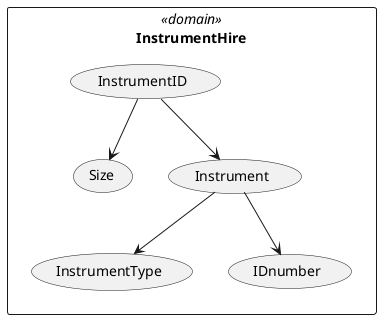 @startuml InstrumentHire


' INFO 201 Normalisation Lab
' Here we abuse the PlantUML Use Case diagram type somewhat to produce a functional dependency diagram.

' NOTE: we adopt SQL-style <table>.<column> naming style to ensure globally unique attribute names.

rectangle InstrumentHire <<domain>> {

	usecase "InstrumentID" as InstrumentHire.InstrumentID
	
	together {
		usecase InstrumentType
		usecase Instrument
		usecase Size
		usecase IDnumber
	}
	
	Instrument --> InstrumentType
	InstrumentHire.InstrumentID --> Instrument
	InstrumentHire.InstrumentID --> Size
	Instrument --> IDnumber
}

@enduml